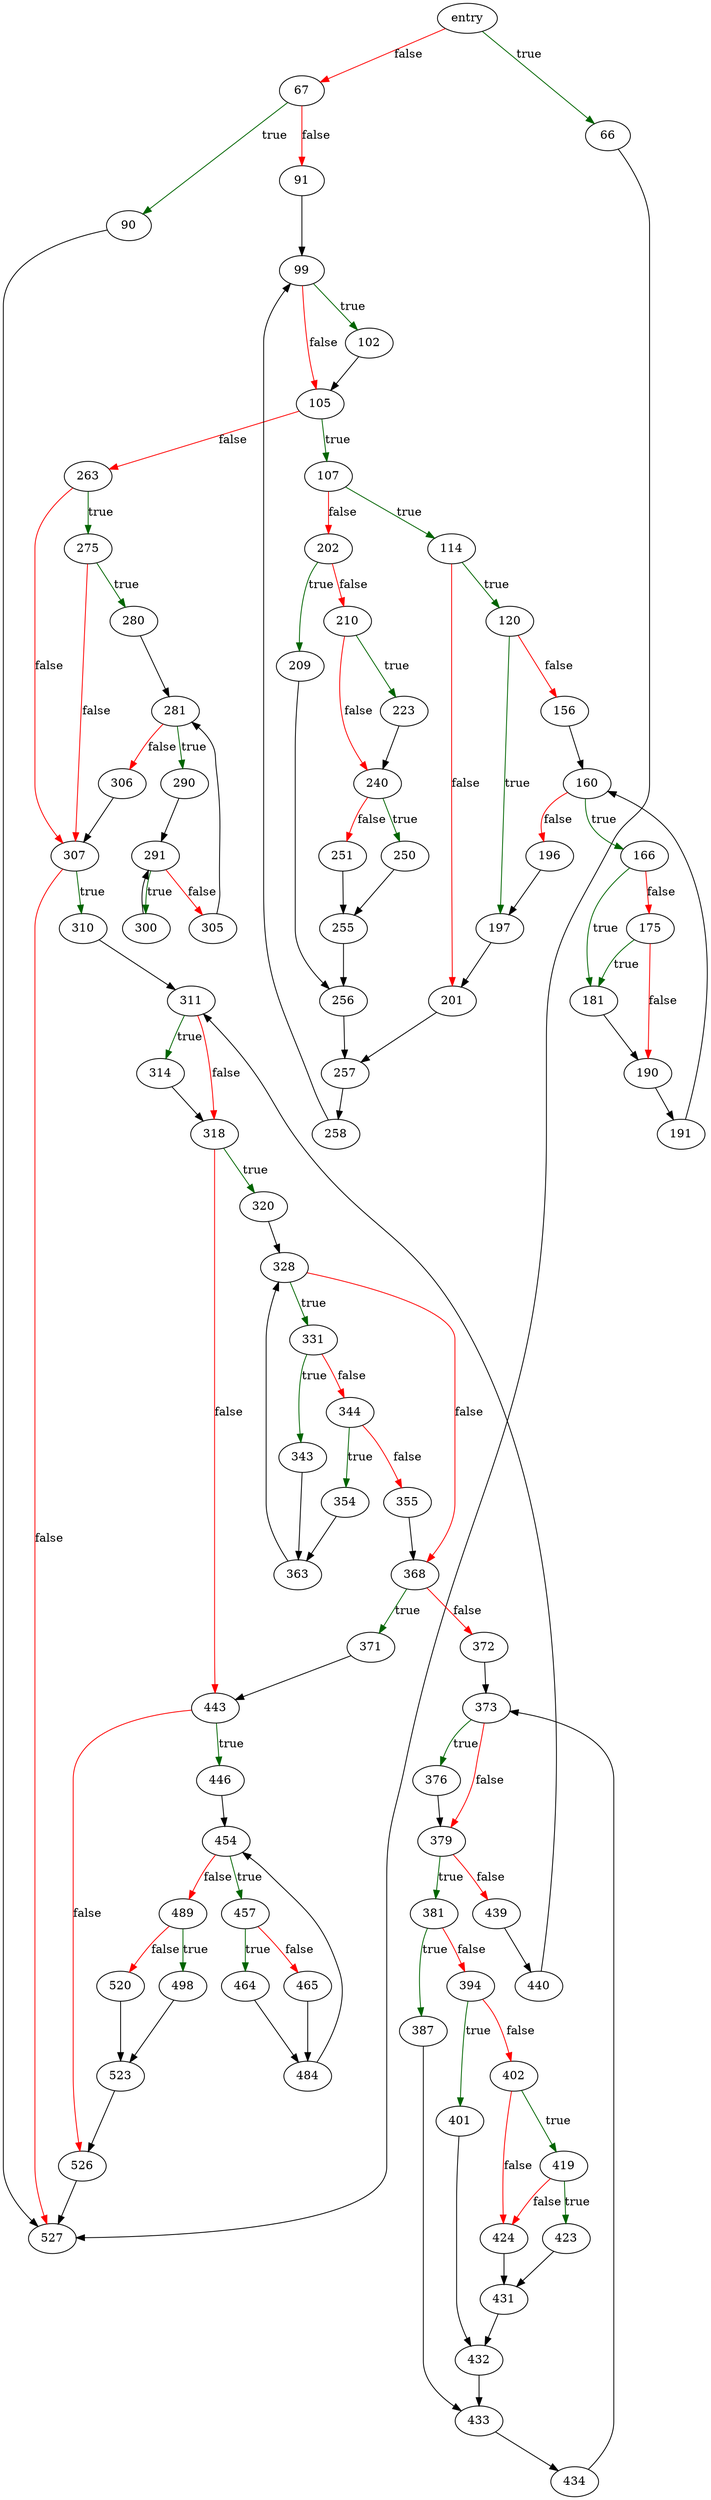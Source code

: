 digraph "exprAnalyzeOrTerm" {
	// Node definitions.
	3 [label=entry];
	66;
	67;
	90;
	91;
	99;
	102;
	105;
	107;
	114;
	120;
	156;
	160;
	166;
	175;
	181;
	190;
	191;
	196;
	197;
	201;
	202;
	209;
	210;
	223;
	240;
	250;
	251;
	255;
	256;
	257;
	258;
	263;
	275;
	280;
	281;
	290;
	291;
	300;
	305;
	306;
	307;
	310;
	311;
	314;
	318;
	320;
	328;
	331;
	343;
	344;
	354;
	355;
	363;
	368;
	371;
	372;
	373;
	376;
	379;
	381;
	387;
	394;
	401;
	402;
	419;
	423;
	424;
	431;
	432;
	433;
	434;
	439;
	440;
	443;
	446;
	454;
	457;
	464;
	465;
	484;
	489;
	498;
	520;
	523;
	526;
	527;

	// Edge definitions.
	3 -> 66 [
		color=darkgreen
		label=true
	];
	3 -> 67 [
		color=red
		label=false
	];
	66 -> 527;
	67 -> 90 [
		color=darkgreen
		label=true
	];
	67 -> 91 [
		color=red
		label=false
	];
	90 -> 527;
	91 -> 99;
	99 -> 102 [
		color=darkgreen
		label=true
	];
	99 -> 105 [
		color=red
		label=false
	];
	102 -> 105;
	105 -> 107 [
		color=darkgreen
		label=true
	];
	105 -> 263 [
		color=red
		label=false
	];
	107 -> 114 [
		color=darkgreen
		label=true
	];
	107 -> 202 [
		color=red
		label=false
	];
	114 -> 120 [
		color=darkgreen
		label=true
	];
	114 -> 201 [
		color=red
		label=false
	];
	120 -> 156 [
		color=red
		label=false
	];
	120 -> 197 [
		color=darkgreen
		label=true
	];
	156 -> 160;
	160 -> 166 [
		color=darkgreen
		label=true
	];
	160 -> 196 [
		color=red
		label=false
	];
	166 -> 175 [
		color=red
		label=false
	];
	166 -> 181 [
		color=darkgreen
		label=true
	];
	175 -> 181 [
		color=darkgreen
		label=true
	];
	175 -> 190 [
		color=red
		label=false
	];
	181 -> 190;
	190 -> 191;
	191 -> 160;
	196 -> 197;
	197 -> 201;
	201 -> 257;
	202 -> 209 [
		color=darkgreen
		label=true
	];
	202 -> 210 [
		color=red
		label=false
	];
	209 -> 256;
	210 -> 223 [
		color=darkgreen
		label=true
	];
	210 -> 240 [
		color=red
		label=false
	];
	223 -> 240;
	240 -> 250 [
		color=darkgreen
		label=true
	];
	240 -> 251 [
		color=red
		label=false
	];
	250 -> 255;
	251 -> 255;
	255 -> 256;
	256 -> 257;
	257 -> 258;
	258 -> 99;
	263 -> 275 [
		color=darkgreen
		label=true
	];
	263 -> 307 [
		color=red
		label=false
	];
	275 -> 280 [
		color=darkgreen
		label=true
	];
	275 -> 307 [
		color=red
		label=false
	];
	280 -> 281;
	281 -> 290 [
		color=darkgreen
		label=true
	];
	281 -> 306 [
		color=red
		label=false
	];
	290 -> 291;
	291 -> 300 [
		color=darkgreen
		label=true
	];
	291 -> 305 [
		color=red
		label=false
	];
	300 -> 291;
	305 -> 281;
	306 -> 307;
	307 -> 310 [
		color=darkgreen
		label=true
	];
	307 -> 527 [
		color=red
		label=false
	];
	310 -> 311;
	311 -> 314 [
		color=darkgreen
		label=true
	];
	311 -> 318 [
		color=red
		label=false
	];
	314 -> 318;
	318 -> 320 [
		color=darkgreen
		label=true
	];
	318 -> 443 [
		color=red
		label=false
	];
	320 -> 328;
	328 -> 331 [
		color=darkgreen
		label=true
	];
	328 -> 368 [
		color=red
		label=false
	];
	331 -> 343 [
		color=darkgreen
		label=true
	];
	331 -> 344 [
		color=red
		label=false
	];
	343 -> 363;
	344 -> 354 [
		color=darkgreen
		label=true
	];
	344 -> 355 [
		color=red
		label=false
	];
	354 -> 363;
	355 -> 368;
	363 -> 328;
	368 -> 371 [
		color=darkgreen
		label=true
	];
	368 -> 372 [
		color=red
		label=false
	];
	371 -> 443;
	372 -> 373;
	373 -> 376 [
		color=darkgreen
		label=true
	];
	373 -> 379 [
		color=red
		label=false
	];
	376 -> 379;
	379 -> 381 [
		color=darkgreen
		label=true
	];
	379 -> 439 [
		color=red
		label=false
	];
	381 -> 387 [
		color=darkgreen
		label=true
	];
	381 -> 394 [
		color=red
		label=false
	];
	387 -> 433;
	394 -> 401 [
		color=darkgreen
		label=true
	];
	394 -> 402 [
		color=red
		label=false
	];
	401 -> 432;
	402 -> 419 [
		color=darkgreen
		label=true
	];
	402 -> 424 [
		color=red
		label=false
	];
	419 -> 423 [
		color=darkgreen
		label=true
	];
	419 -> 424 [
		color=red
		label=false
	];
	423 -> 431;
	424 -> 431;
	431 -> 432;
	432 -> 433;
	433 -> 434;
	434 -> 373;
	439 -> 440;
	440 -> 311;
	443 -> 446 [
		color=darkgreen
		label=true
	];
	443 -> 526 [
		color=red
		label=false
	];
	446 -> 454;
	454 -> 457 [
		color=darkgreen
		label=true
	];
	454 -> 489 [
		color=red
		label=false
	];
	457 -> 464 [
		color=darkgreen
		label=true
	];
	457 -> 465 [
		color=red
		label=false
	];
	464 -> 484;
	465 -> 484;
	484 -> 454;
	489 -> 498 [
		color=darkgreen
		label=true
	];
	489 -> 520 [
		color=red
		label=false
	];
	498 -> 523;
	520 -> 523;
	523 -> 526;
	526 -> 527;
}